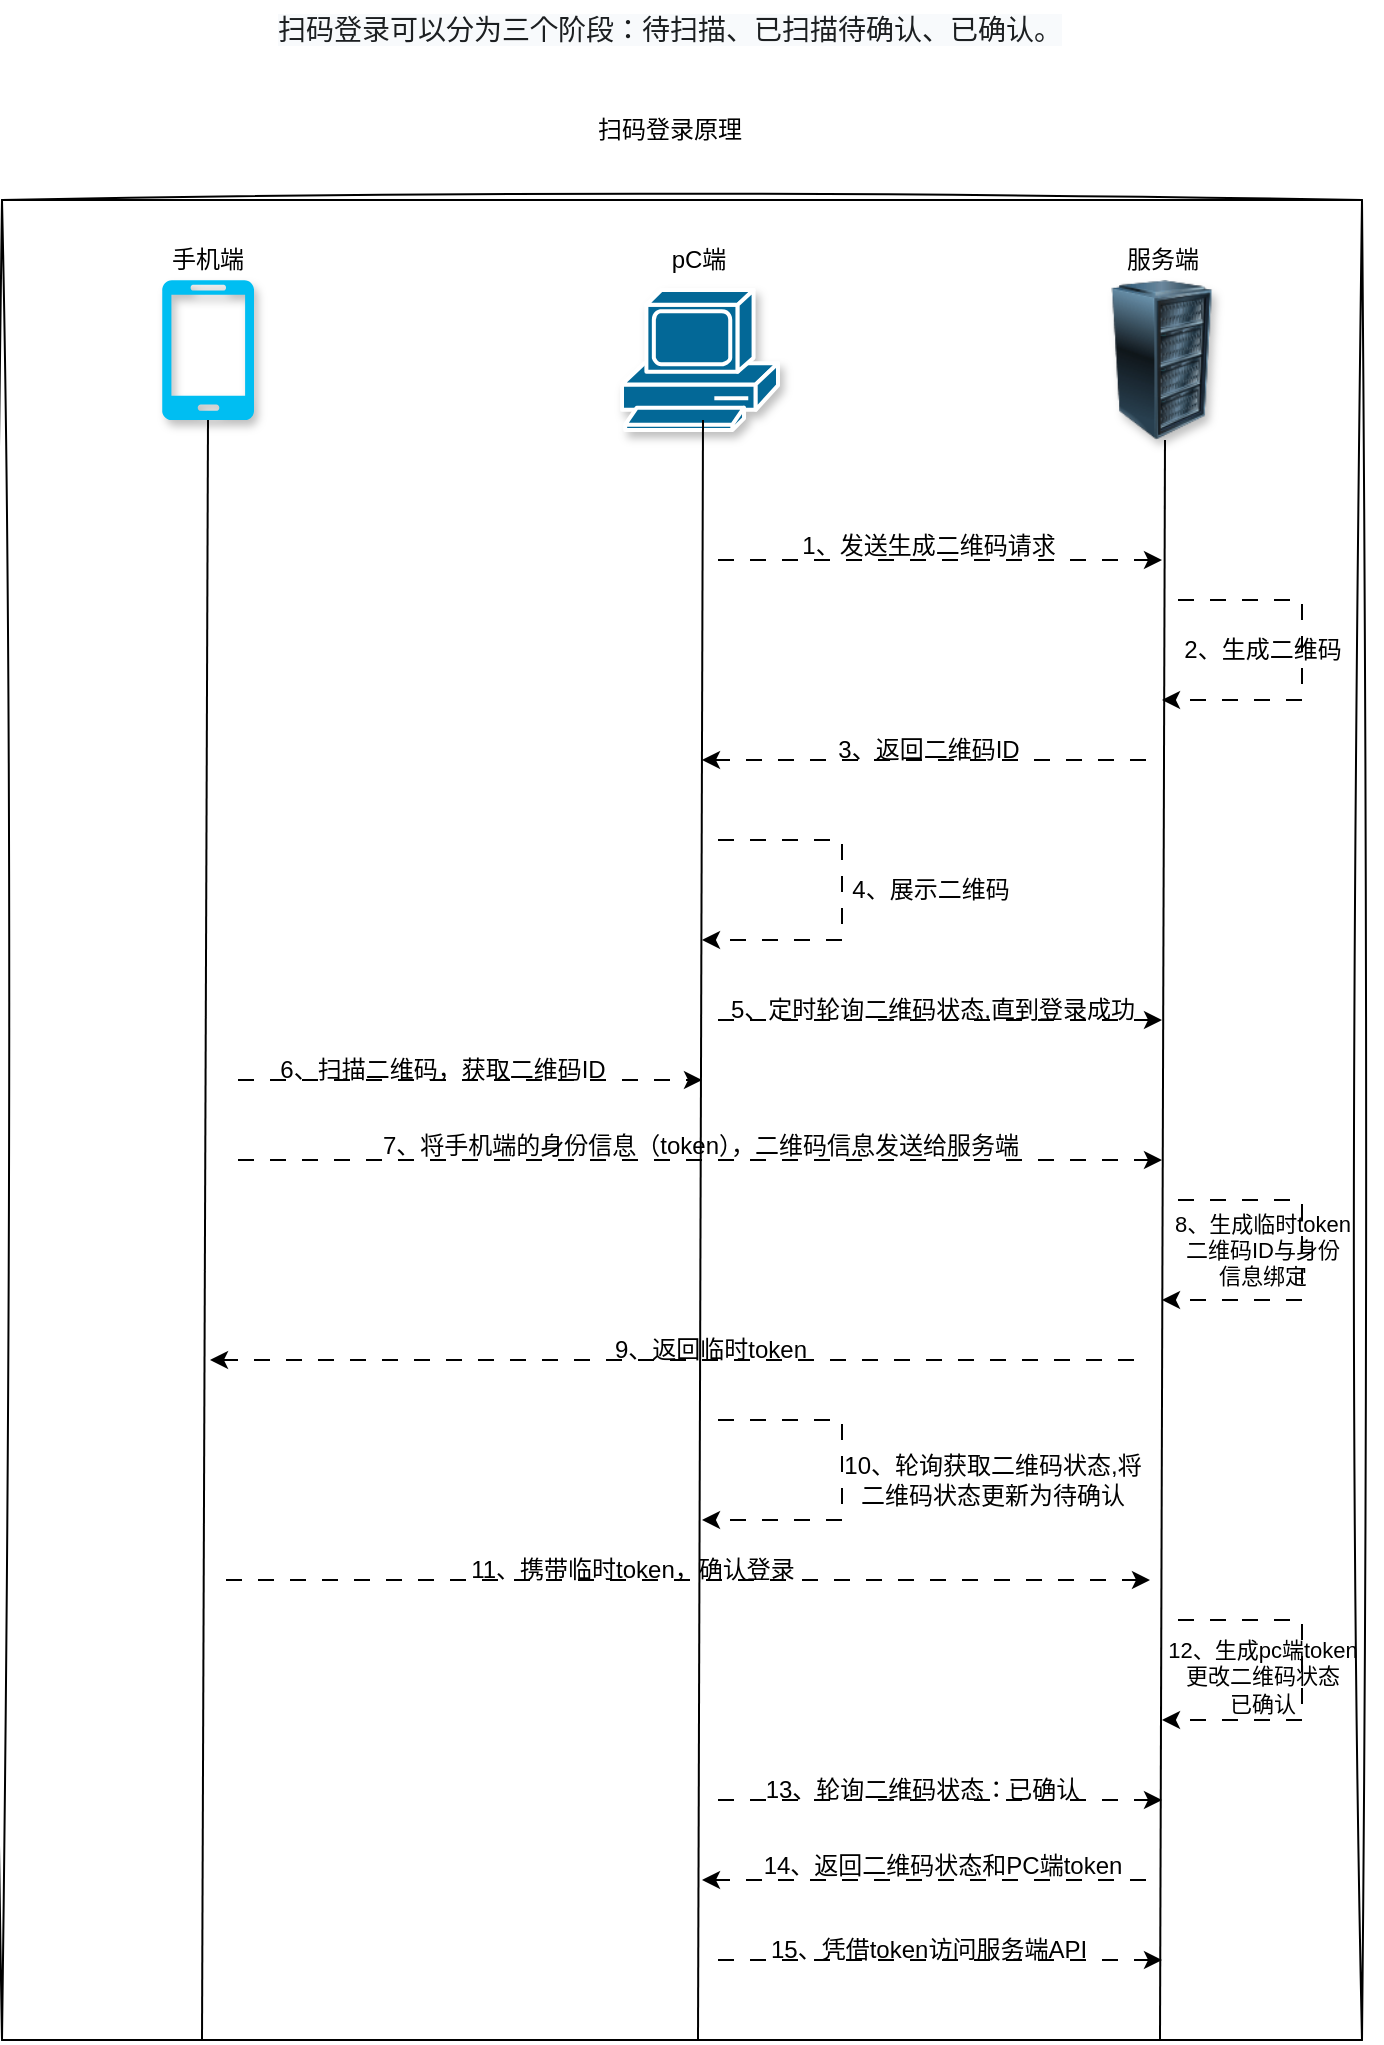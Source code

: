 <mxfile version="24.8.4">
  <diagram name="第 1 页" id="FeHUB5jkjmQC6uhi9gAO">
    <mxGraphModel dx="794" dy="1121" grid="1" gridSize="10" guides="1" tooltips="1" connect="1" arrows="1" fold="1" page="1" pageScale="1" pageWidth="827" pageHeight="1169" math="0" shadow="0">
      <root>
        <mxCell id="0" />
        <mxCell id="1" parent="0" />
        <mxCell id="ezjURIExCmXeSgJhfd-B-1" value="" style="endArrow=none;html=1;rounded=0;sketch=1;hachureGap=4;jiggle=2;curveFitting=1;fontFamily=Helvetica;" edge="1" parent="1">
          <mxGeometry width="50" height="50" relative="1" as="geometry">
            <mxPoint x="80" y="120" as="sourcePoint" />
            <mxPoint x="760" y="120" as="targetPoint" />
          </mxGeometry>
        </mxCell>
        <mxCell id="ezjURIExCmXeSgJhfd-B-2" value="" style="endArrow=none;html=1;rounded=0;sketch=1;hachureGap=4;jiggle=2;curveFitting=1;fontFamily=Helvetica;" edge="1" parent="1">
          <mxGeometry width="50" height="50" relative="1" as="geometry">
            <mxPoint x="80" y="1040" as="sourcePoint" />
            <mxPoint x="80" y="120" as="targetPoint" />
          </mxGeometry>
        </mxCell>
        <mxCell id="ezjURIExCmXeSgJhfd-B-3" value="" style="endArrow=none;html=1;rounded=0;sketch=1;hachureGap=4;jiggle=2;curveFitting=1;fontFamily=Helvetica;" edge="1" parent="1">
          <mxGeometry width="50" height="50" relative="1" as="geometry">
            <mxPoint x="80" y="1040" as="sourcePoint" />
            <mxPoint x="760" y="1040" as="targetPoint" />
          </mxGeometry>
        </mxCell>
        <mxCell id="ezjURIExCmXeSgJhfd-B-4" value="" style="endArrow=none;html=1;rounded=0;sketch=1;hachureGap=4;jiggle=2;curveFitting=1;fontFamily=Helvetica;" edge="1" parent="1">
          <mxGeometry width="50" height="50" relative="1" as="geometry">
            <mxPoint x="760" y="1040" as="sourcePoint" />
            <mxPoint x="760" y="120" as="targetPoint" />
          </mxGeometry>
        </mxCell>
        <mxCell id="ezjURIExCmXeSgJhfd-B-5" value="&lt;span style=&quot;color: rgb(28, 31, 33); font-size: 14px; text-align: start; background-color: rgb(248, 250, 252);&quot;&gt;扫码登录可以分为三个阶段：&lt;/span&gt;&lt;span style=&quot;color: rgb(28, 31, 33); font-size: 14px; text-align: start; background-color: rgb(248, 250, 252);&quot;&gt;待扫描、已扫描待确认、已确认&lt;/span&gt;&lt;span style=&quot;color: rgb(28, 31, 33); font-size: 14px; text-align: start; background-color: rgb(248, 250, 252);&quot;&gt;。&lt;/span&gt;" style="text;html=1;align=center;verticalAlign=middle;whiteSpace=wrap;rounded=0;fontFamily=Helvetica;" vertex="1" parent="1">
          <mxGeometry x="184" y="20" width="460" height="30" as="geometry" />
        </mxCell>
        <mxCell id="ezjURIExCmXeSgJhfd-B-6" value="扫码登录原理" style="text;html=1;align=center;verticalAlign=middle;whiteSpace=wrap;rounded=0;fontFamily=Helvetica;" vertex="1" parent="1">
          <mxGeometry x="334" y="70" width="160" height="30" as="geometry" />
        </mxCell>
        <mxCell id="ezjURIExCmXeSgJhfd-B-8" value="" style="verticalLabelPosition=bottom;html=1;verticalAlign=top;align=center;strokeColor=none;fillColor=#00BEF2;shape=mxgraph.azure.mobile;pointerEvents=1;hachureGap=4;fontFamily=Helvetica;shadow=1;" vertex="1" parent="1">
          <mxGeometry x="160" y="160" width="46" height="70" as="geometry" />
        </mxCell>
        <mxCell id="ezjURIExCmXeSgJhfd-B-9" value="" style="shape=mxgraph.cisco.computers_and_peripherals.pc;html=1;pointerEvents=1;dashed=0;fillColor=#036897;strokeColor=#ffffff;strokeWidth=2;verticalLabelPosition=bottom;verticalAlign=top;align=center;outlineConnect=0;hachureGap=4;fontFamily=Helvetica;shadow=1;" vertex="1" parent="1">
          <mxGeometry x="390" y="165" width="78" height="70" as="geometry" />
        </mxCell>
        <mxCell id="ezjURIExCmXeSgJhfd-B-10" value="" style="image;html=1;image=img/lib/clip_art/computers/Server_Rack_128x128.png;hachureGap=4;fontFamily=Helvetica;shadow=1;" vertex="1" parent="1">
          <mxGeometry x="620" y="160" width="80" height="80" as="geometry" />
        </mxCell>
        <mxCell id="ezjURIExCmXeSgJhfd-B-11" value="" style="endArrow=none;html=1;rounded=0;hachureGap=4;fontFamily=Helvetica;entryX=0.5;entryY=1;entryDx=0;entryDy=0;entryPerimeter=0;" edge="1" parent="1" target="ezjURIExCmXeSgJhfd-B-8">
          <mxGeometry width="50" height="50" relative="1" as="geometry">
            <mxPoint x="180" y="1040" as="sourcePoint" />
            <mxPoint x="480" y="480" as="targetPoint" />
          </mxGeometry>
        </mxCell>
        <mxCell id="ezjURIExCmXeSgJhfd-B-12" value="" style="endArrow=none;html=1;rounded=0;hachureGap=4;fontFamily=Helvetica;entryX=0.5;entryY=1;entryDx=0;entryDy=0;entryPerimeter=0;" edge="1" parent="1">
          <mxGeometry width="50" height="50" relative="1" as="geometry">
            <mxPoint x="428" y="1040" as="sourcePoint" />
            <mxPoint x="430.5" y="230" as="targetPoint" />
          </mxGeometry>
        </mxCell>
        <mxCell id="ezjURIExCmXeSgJhfd-B-13" value="" style="endArrow=none;html=1;rounded=0;hachureGap=4;fontFamily=Helvetica;entryX=0.5;entryY=1;entryDx=0;entryDy=0;entryPerimeter=0;" edge="1" parent="1">
          <mxGeometry width="50" height="50" relative="1" as="geometry">
            <mxPoint x="659" y="1040" as="sourcePoint" />
            <mxPoint x="661.5" y="240" as="targetPoint" />
          </mxGeometry>
        </mxCell>
        <mxCell id="ezjURIExCmXeSgJhfd-B-14" value="" style="endArrow=classic;html=1;rounded=0;hachureGap=4;fontFamily=Helvetica;flowAnimation=1;" edge="1" parent="1">
          <mxGeometry width="50" height="50" relative="1" as="geometry">
            <mxPoint x="430" y="300" as="sourcePoint" />
            <mxPoint x="660" y="300" as="targetPoint" />
          </mxGeometry>
        </mxCell>
        <mxCell id="ezjURIExCmXeSgJhfd-B-16" value="" style="endArrow=classic;html=1;rounded=0;hachureGap=4;fontFamily=Helvetica;flowAnimation=1;" edge="1" parent="1">
          <mxGeometry width="50" height="50" relative="1" as="geometry">
            <mxPoint x="660" y="320" as="sourcePoint" />
            <mxPoint x="660" y="370" as="targetPoint" />
            <Array as="points">
              <mxPoint x="730" y="320" />
              <mxPoint x="730" y="370" />
            </Array>
          </mxGeometry>
        </mxCell>
        <mxCell id="ezjURIExCmXeSgJhfd-B-17" value="" style="endArrow=classic;html=1;rounded=0;hachureGap=4;fontFamily=Helvetica;flowAnimation=1;" edge="1" parent="1">
          <mxGeometry width="50" height="50" relative="1" as="geometry">
            <mxPoint x="660" y="400" as="sourcePoint" />
            <mxPoint x="430" y="400" as="targetPoint" />
          </mxGeometry>
        </mxCell>
        <mxCell id="ezjURIExCmXeSgJhfd-B-18" value="" style="endArrow=classic;html=1;rounded=0;hachureGap=4;fontFamily=Helvetica;flowAnimation=1;" edge="1" parent="1">
          <mxGeometry width="50" height="50" relative="1" as="geometry">
            <mxPoint x="430" y="440" as="sourcePoint" />
            <mxPoint x="430" y="490" as="targetPoint" />
            <Array as="points">
              <mxPoint x="500" y="440" />
              <mxPoint x="500" y="490" />
            </Array>
          </mxGeometry>
        </mxCell>
        <mxCell id="ezjURIExCmXeSgJhfd-B-19" value="" style="endArrow=classic;html=1;rounded=0;hachureGap=4;fontFamily=Helvetica;flowAnimation=1;" edge="1" parent="1">
          <mxGeometry width="50" height="50" relative="1" as="geometry">
            <mxPoint x="430" y="530" as="sourcePoint" />
            <mxPoint x="660" y="530" as="targetPoint" />
          </mxGeometry>
        </mxCell>
        <mxCell id="ezjURIExCmXeSgJhfd-B-20" value="" style="endArrow=classic;html=1;rounded=0;hachureGap=4;fontFamily=Helvetica;flowAnimation=1;" edge="1" parent="1">
          <mxGeometry width="50" height="50" relative="1" as="geometry">
            <mxPoint x="190" y="560" as="sourcePoint" />
            <mxPoint x="430" y="560" as="targetPoint" />
          </mxGeometry>
        </mxCell>
        <mxCell id="ezjURIExCmXeSgJhfd-B-21" value="" style="endArrow=classic;html=1;rounded=0;hachureGap=4;fontFamily=Helvetica;flowAnimation=1;" edge="1" parent="1">
          <mxGeometry width="50" height="50" relative="1" as="geometry">
            <mxPoint x="190" y="600" as="sourcePoint" />
            <mxPoint x="660" y="600" as="targetPoint" />
          </mxGeometry>
        </mxCell>
        <mxCell id="ezjURIExCmXeSgJhfd-B-22" value="" style="endArrow=classic;html=1;rounded=0;hachureGap=4;fontFamily=Helvetica;flowAnimation=1;" edge="1" parent="1">
          <mxGeometry width="50" height="50" relative="1" as="geometry">
            <mxPoint x="660" y="620" as="sourcePoint" />
            <mxPoint x="660" y="670" as="targetPoint" />
            <Array as="points">
              <mxPoint x="730" y="620" />
              <mxPoint x="730" y="670" />
            </Array>
          </mxGeometry>
        </mxCell>
        <mxCell id="ezjURIExCmXeSgJhfd-B-23" value="" style="endArrow=classic;html=1;rounded=0;hachureGap=4;fontFamily=Helvetica;flowAnimation=1;" edge="1" parent="1">
          <mxGeometry width="50" height="50" relative="1" as="geometry">
            <mxPoint x="654" y="700" as="sourcePoint" />
            <mxPoint x="184" y="700" as="targetPoint" />
          </mxGeometry>
        </mxCell>
        <mxCell id="ezjURIExCmXeSgJhfd-B-24" value="" style="endArrow=classic;html=1;rounded=0;hachureGap=4;fontFamily=Helvetica;flowAnimation=1;" edge="1" parent="1">
          <mxGeometry width="50" height="50" relative="1" as="geometry">
            <mxPoint x="430" y="730" as="sourcePoint" />
            <mxPoint x="430" y="780" as="targetPoint" />
            <Array as="points">
              <mxPoint x="500" y="730" />
              <mxPoint x="500" y="780" />
            </Array>
          </mxGeometry>
        </mxCell>
        <mxCell id="ezjURIExCmXeSgJhfd-B-25" value="" style="endArrow=classic;html=1;rounded=0;hachureGap=4;fontFamily=Helvetica;flowAnimation=1;" edge="1" parent="1">
          <mxGeometry width="50" height="50" relative="1" as="geometry">
            <mxPoint x="184" y="810" as="sourcePoint" />
            <mxPoint x="654" y="810" as="targetPoint" />
          </mxGeometry>
        </mxCell>
        <mxCell id="ezjURIExCmXeSgJhfd-B-26" value="" style="endArrow=classic;html=1;rounded=0;hachureGap=4;fontFamily=Helvetica;flowAnimation=1;" edge="1" parent="1">
          <mxGeometry width="50" height="50" relative="1" as="geometry">
            <mxPoint x="660" y="830" as="sourcePoint" />
            <mxPoint x="660" y="880" as="targetPoint" />
            <Array as="points">
              <mxPoint x="730" y="830" />
              <mxPoint x="730" y="880" />
            </Array>
          </mxGeometry>
        </mxCell>
        <mxCell id="ezjURIExCmXeSgJhfd-B-27" value="" style="endArrow=classic;html=1;rounded=0;hachureGap=4;fontFamily=Helvetica;flowAnimation=1;" edge="1" parent="1">
          <mxGeometry width="50" height="50" relative="1" as="geometry">
            <mxPoint x="430" y="920" as="sourcePoint" />
            <mxPoint x="660" y="920" as="targetPoint" />
          </mxGeometry>
        </mxCell>
        <mxCell id="ezjURIExCmXeSgJhfd-B-29" value="" style="endArrow=classic;html=1;rounded=0;hachureGap=4;fontFamily=Helvetica;flowAnimation=1;" edge="1" parent="1">
          <mxGeometry width="50" height="50" relative="1" as="geometry">
            <mxPoint x="660" y="960" as="sourcePoint" />
            <mxPoint x="430" y="960" as="targetPoint" />
          </mxGeometry>
        </mxCell>
        <mxCell id="ezjURIExCmXeSgJhfd-B-30" value="" style="endArrow=classic;html=1;rounded=0;hachureGap=4;fontFamily=Helvetica;flowAnimation=1;" edge="1" parent="1">
          <mxGeometry width="50" height="50" relative="1" as="geometry">
            <mxPoint x="430" y="1000" as="sourcePoint" />
            <mxPoint x="660" y="1000" as="targetPoint" />
          </mxGeometry>
        </mxCell>
        <mxCell id="ezjURIExCmXeSgJhfd-B-31" value="&lt;div&gt;&lt;font&gt;1、发送生成二维码请求&lt;/font&gt;&lt;/div&gt;" style="text;html=1;align=center;verticalAlign=middle;resizable=0;points=[];autosize=1;strokeColor=none;fillColor=none;fontFamily=Helvetica;" vertex="1" parent="1">
          <mxGeometry x="468" y="278" width="150" height="30" as="geometry" />
        </mxCell>
        <mxCell id="ezjURIExCmXeSgJhfd-B-32" value="&lt;div&gt;&lt;font&gt;2、生成二维码&lt;/font&gt;&lt;/div&gt;" style="text;html=1;align=center;verticalAlign=middle;resizable=0;points=[];autosize=1;strokeColor=none;fillColor=none;fontFamily=Helvetica;" vertex="1" parent="1">
          <mxGeometry x="660" y="330" width="100" height="30" as="geometry" />
        </mxCell>
        <mxCell id="ezjURIExCmXeSgJhfd-B-33" value="&lt;div&gt;3、&lt;span style=&quot;background-color: initial;&quot;&gt;返回二&lt;/span&gt;&lt;span style=&quot;background-color: initial;&quot;&gt;维码ID&lt;/span&gt;&lt;/div&gt;" style="text;html=1;align=center;verticalAlign=middle;resizable=0;points=[];autosize=1;strokeColor=none;fillColor=none;fontFamily=Helvetica;" vertex="1" parent="1">
          <mxGeometry x="488" y="380" width="110" height="30" as="geometry" />
        </mxCell>
        <mxCell id="ezjURIExCmXeSgJhfd-B-34" value="4、展示二维码" style="text;html=1;align=center;verticalAlign=middle;resizable=0;points=[];autosize=1;strokeColor=none;fillColor=none;fontFamily=Helvetica;" vertex="1" parent="1">
          <mxGeometry x="494" y="450" width="100" height="30" as="geometry" />
        </mxCell>
        <mxCell id="ezjURIExCmXeSgJhfd-B-35" value="5、定时轮询二维码状态,直到登录成功" style="text;html=1;align=center;verticalAlign=middle;resizable=0;points=[];autosize=1;strokeColor=none;fillColor=none;fontFamily=Helvetica;" vertex="1" parent="1">
          <mxGeometry x="430" y="510" width="230" height="30" as="geometry" />
        </mxCell>
        <mxCell id="ezjURIExCmXeSgJhfd-B-36" value="6、扫描二维码，获取二维码ID" style="text;html=1;align=center;verticalAlign=middle;resizable=0;points=[];autosize=1;strokeColor=none;fillColor=none;fontFamily=Helvetica;" vertex="1" parent="1">
          <mxGeometry x="205" y="540" width="190" height="30" as="geometry" />
        </mxCell>
        <mxCell id="ezjURIExCmXeSgJhfd-B-37" value="&lt;div&gt;7、将手机端的身份信息（token），二维&lt;span style=&quot;background-color: initial;&quot;&gt;码信息发送给服务端&lt;/span&gt;&lt;/div&gt;" style="text;html=1;align=center;verticalAlign=middle;resizable=0;points=[];autosize=1;strokeColor=none;fillColor=none;fontFamily=Helvetica;" vertex="1" parent="1">
          <mxGeometry x="259" y="578" width="340" height="30" as="geometry" />
        </mxCell>
        <mxCell id="ezjURIExCmXeSgJhfd-B-39" value="9、返回临时token" style="text;html=1;align=center;verticalAlign=middle;resizable=0;points=[];autosize=1;strokeColor=none;fillColor=none;fontFamily=Helvetica;" vertex="1" parent="1">
          <mxGeometry x="374" y="680" width="120" height="30" as="geometry" />
        </mxCell>
        <mxCell id="ezjURIExCmXeSgJhfd-B-40" value="&lt;div&gt;10、轮询获取二维码状态,将&lt;/div&gt;&lt;div&gt;二维码状态更新为待确认&lt;/div&gt;" style="text;html=1;align=center;verticalAlign=middle;resizable=0;points=[];autosize=1;strokeColor=none;fillColor=none;fontFamily=Helvetica;" vertex="1" parent="1">
          <mxGeometry x="490" y="740" width="170" height="40" as="geometry" />
        </mxCell>
        <mxCell id="ezjURIExCmXeSgJhfd-B-42" value="11、携带临时token，确认登录" style="text;html=1;align=center;verticalAlign=middle;resizable=0;points=[];autosize=1;strokeColor=none;fillColor=none;fontFamily=Helvetica;" vertex="1" parent="1">
          <mxGeometry x="300" y="790" width="190" height="30" as="geometry" />
        </mxCell>
        <mxCell id="ezjURIExCmXeSgJhfd-B-44" value="&lt;div&gt;13、轮询二维码状态：&lt;span style=&quot;background-color: initial;&quot;&gt;已确认&lt;/span&gt;&lt;/div&gt;" style="text;html=1;align=center;verticalAlign=middle;resizable=0;points=[];autosize=1;strokeColor=none;fillColor=none;fontFamily=Helvetica;" vertex="1" parent="1">
          <mxGeometry x="450" y="900" width="180" height="30" as="geometry" />
        </mxCell>
        <mxCell id="ezjURIExCmXeSgJhfd-B-45" value="14、返回二维码状态和PC端token" style="text;html=1;align=center;verticalAlign=middle;resizable=0;points=[];autosize=1;strokeColor=none;fillColor=none;fontFamily=Helvetica;" vertex="1" parent="1">
          <mxGeometry x="450" y="938" width="200" height="30" as="geometry" />
        </mxCell>
        <mxCell id="ezjURIExCmXeSgJhfd-B-46" value="15、凭借token访问服务端API" style="text;html=1;align=center;verticalAlign=middle;resizable=0;points=[];autosize=1;strokeColor=none;fillColor=none;fontFamily=Helvetica;" vertex="1" parent="1">
          <mxGeometry x="453" y="980" width="180" height="30" as="geometry" />
        </mxCell>
        <mxCell id="ezjURIExCmXeSgJhfd-B-47" value="&lt;div style=&quot;font-size: 11px;&quot;&gt;&lt;font style=&quot;font-size: 11px;&quot;&gt;12、生成pc端token&lt;br&gt;更改二维码状态&lt;/font&gt;&lt;/div&gt;&lt;div style=&quot;font-size: 11px;&quot;&gt;&lt;font style=&quot;font-size: 11px;&quot;&gt;已确认&lt;/font&gt;&lt;/div&gt;&lt;div style=&quot;font-size: 11px;&quot;&gt;&lt;br&gt;&lt;/div&gt;" style="text;html=1;align=center;verticalAlign=middle;resizable=0;points=[];autosize=1;strokeColor=none;fillColor=none;fontFamily=Helvetica;" vertex="1" parent="1">
          <mxGeometry x="650" y="830" width="120" height="70" as="geometry" />
        </mxCell>
        <mxCell id="ezjURIExCmXeSgJhfd-B-48" value="&lt;div style=&quot;font-size: 11px;&quot;&gt;8、生成临时token&lt;br&gt;&lt;span style=&quot;background-color: initial;&quot;&gt;二维码ID与身份&lt;/span&gt;&lt;/div&gt;&lt;div style=&quot;font-size: 11px;&quot;&gt;&lt;span style=&quot;background-color: initial;&quot;&gt;信息绑&lt;/span&gt;&lt;span style=&quot;background-color: initial;&quot;&gt;定&lt;/span&gt;&lt;/div&gt;" style="text;html=1;align=center;verticalAlign=middle;resizable=0;points=[];autosize=1;strokeColor=none;fillColor=none;fontFamily=Helvetica;" vertex="1" parent="1">
          <mxGeometry x="655" y="620" width="110" height="50" as="geometry" />
        </mxCell>
        <mxCell id="ezjURIExCmXeSgJhfd-B-50" value="手机端" style="text;html=1;align=center;verticalAlign=middle;whiteSpace=wrap;rounded=0;fontFamily=Helvetica;" vertex="1" parent="1">
          <mxGeometry x="153" y="135" width="60" height="30" as="geometry" />
        </mxCell>
        <mxCell id="ezjURIExCmXeSgJhfd-B-51" value="pC端" style="text;html=1;align=center;verticalAlign=middle;resizable=0;points=[];autosize=1;strokeColor=none;fillColor=none;fontFamily=Helvetica;" vertex="1" parent="1">
          <mxGeometry x="403" y="135" width="50" height="30" as="geometry" />
        </mxCell>
        <mxCell id="ezjURIExCmXeSgJhfd-B-52" value="服务端" style="text;html=1;align=center;verticalAlign=middle;resizable=0;points=[];autosize=1;strokeColor=none;fillColor=none;fontFamily=Helvetica;" vertex="1" parent="1">
          <mxGeometry x="630" y="135" width="60" height="30" as="geometry" />
        </mxCell>
      </root>
    </mxGraphModel>
  </diagram>
</mxfile>
